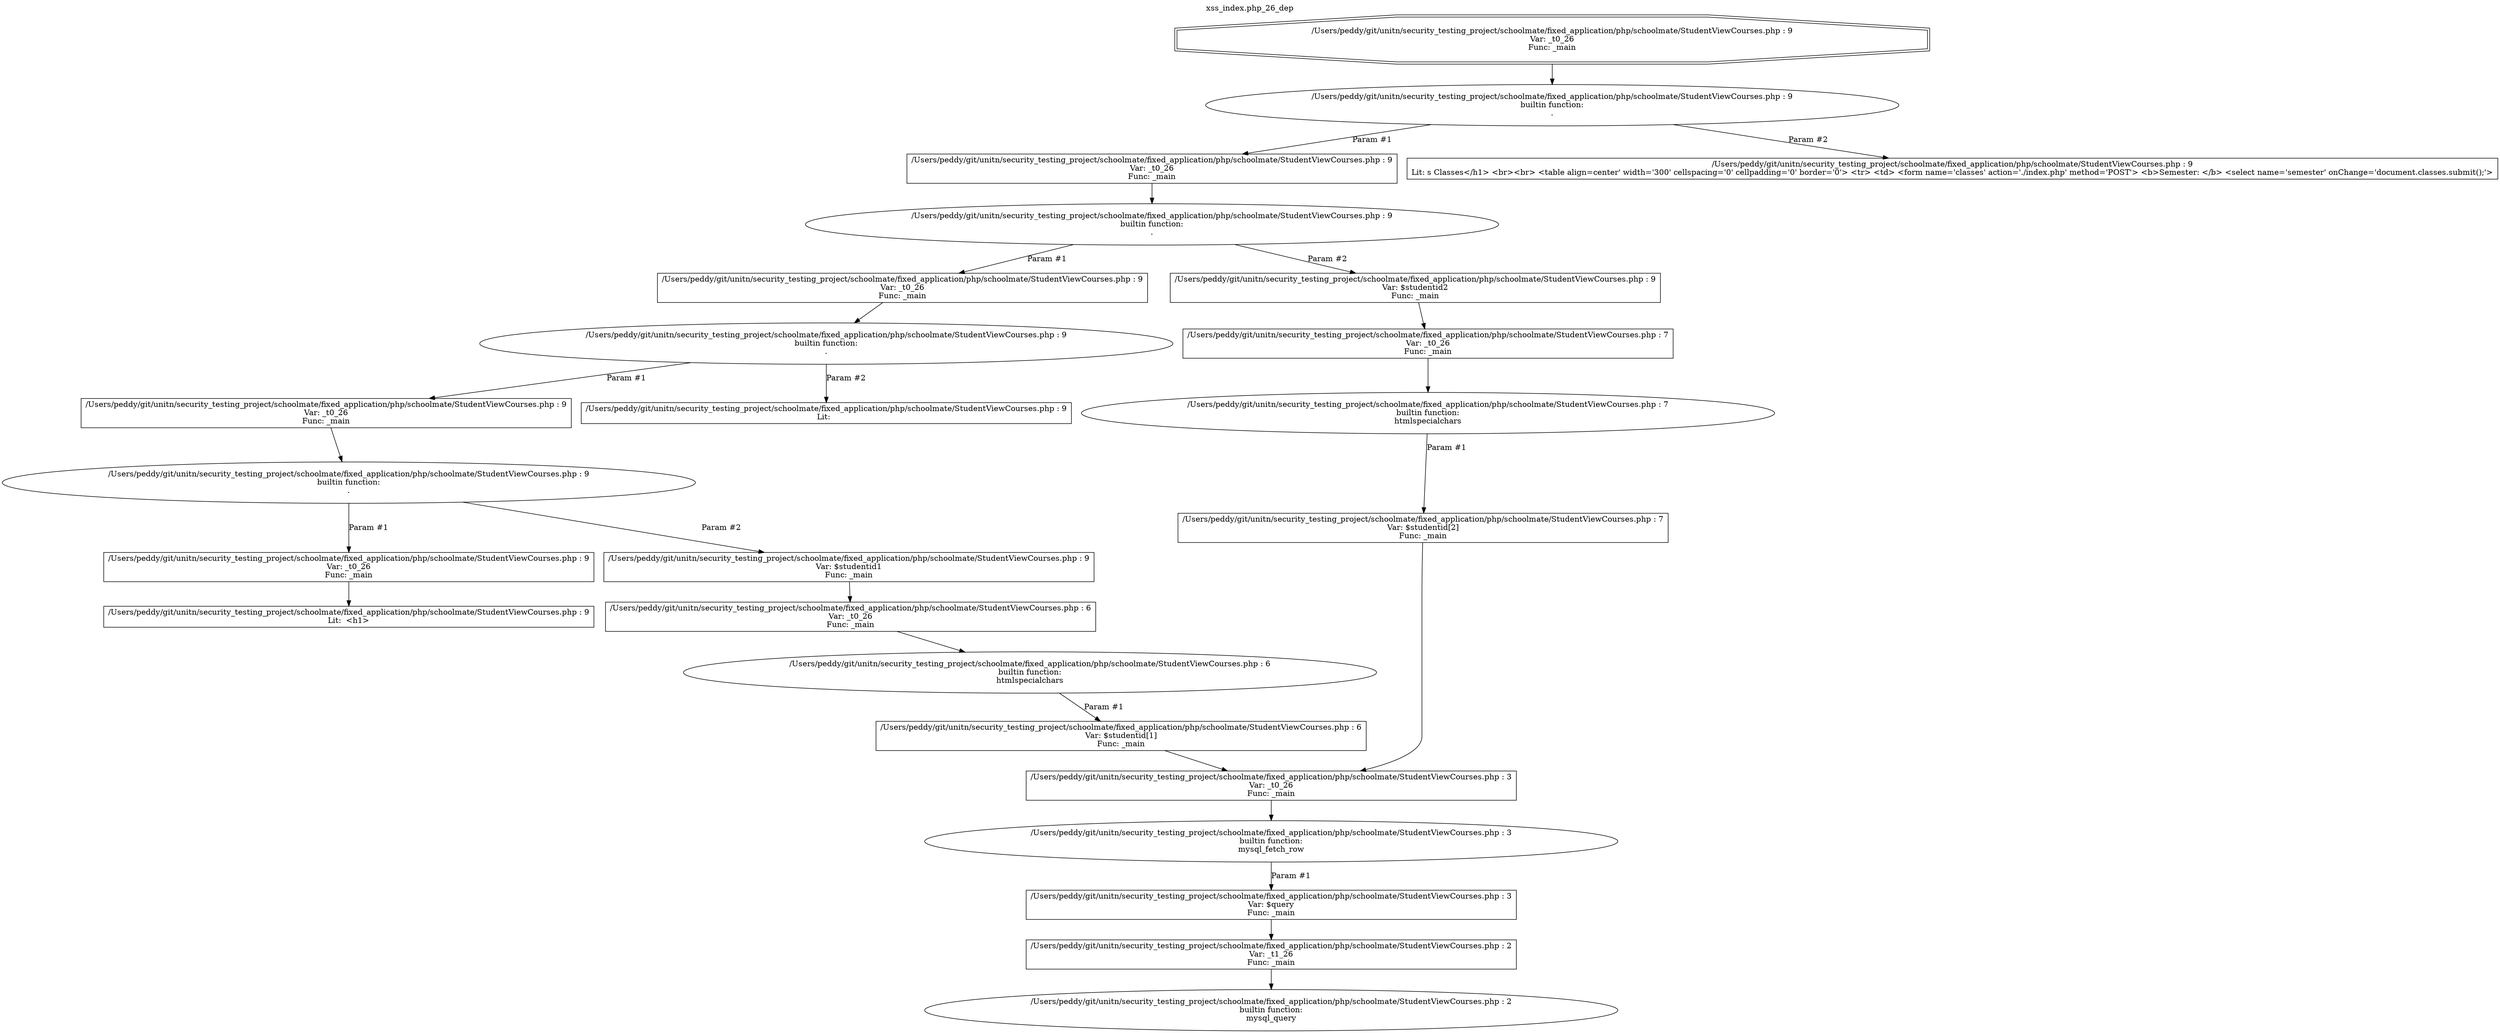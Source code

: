 digraph cfg {
  label="xss_index.php_26_dep";
  labelloc=t;
  n1 [shape=doubleoctagon, label="/Users/peddy/git/unitn/security_testing_project/schoolmate/fixed_application/php/schoolmate/StudentViewCourses.php : 9\nVar: _t0_26\nFunc: _main\n"];
  n2 [shape=ellipse, label="/Users/peddy/git/unitn/security_testing_project/schoolmate/fixed_application/php/schoolmate/StudentViewCourses.php : 9\nbuiltin function:\n.\n"];
  n3 [shape=box, label="/Users/peddy/git/unitn/security_testing_project/schoolmate/fixed_application/php/schoolmate/StudentViewCourses.php : 9\nVar: _t0_26\nFunc: _main\n"];
  n4 [shape=ellipse, label="/Users/peddy/git/unitn/security_testing_project/schoolmate/fixed_application/php/schoolmate/StudentViewCourses.php : 9\nbuiltin function:\n.\n"];
  n5 [shape=box, label="/Users/peddy/git/unitn/security_testing_project/schoolmate/fixed_application/php/schoolmate/StudentViewCourses.php : 9\nVar: _t0_26\nFunc: _main\n"];
  n6 [shape=ellipse, label="/Users/peddy/git/unitn/security_testing_project/schoolmate/fixed_application/php/schoolmate/StudentViewCourses.php : 9\nbuiltin function:\n.\n"];
  n7 [shape=box, label="/Users/peddy/git/unitn/security_testing_project/schoolmate/fixed_application/php/schoolmate/StudentViewCourses.php : 9\nVar: _t0_26\nFunc: _main\n"];
  n8 [shape=ellipse, label="/Users/peddy/git/unitn/security_testing_project/schoolmate/fixed_application/php/schoolmate/StudentViewCourses.php : 9\nbuiltin function:\n.\n"];
  n9 [shape=box, label="/Users/peddy/git/unitn/security_testing_project/schoolmate/fixed_application/php/schoolmate/StudentViewCourses.php : 9\nVar: _t0_26\nFunc: _main\n"];
  n10 [shape=box, label="/Users/peddy/git/unitn/security_testing_project/schoolmate/fixed_application/php/schoolmate/StudentViewCourses.php : 9\nLit:  <h1>\n"];
  n11 [shape=box, label="/Users/peddy/git/unitn/security_testing_project/schoolmate/fixed_application/php/schoolmate/StudentViewCourses.php : 9\nVar: $studentid1\nFunc: _main\n"];
  n12 [shape=box, label="/Users/peddy/git/unitn/security_testing_project/schoolmate/fixed_application/php/schoolmate/StudentViewCourses.php : 6\nVar: _t0_26\nFunc: _main\n"];
  n13 [shape=ellipse, label="/Users/peddy/git/unitn/security_testing_project/schoolmate/fixed_application/php/schoolmate/StudentViewCourses.php : 6\nbuiltin function:\nhtmlspecialchars\n"];
  n14 [shape=box, label="/Users/peddy/git/unitn/security_testing_project/schoolmate/fixed_application/php/schoolmate/StudentViewCourses.php : 6\nVar: $studentid[1]\nFunc: _main\n"];
  n15 [shape=box, label="/Users/peddy/git/unitn/security_testing_project/schoolmate/fixed_application/php/schoolmate/StudentViewCourses.php : 3\nVar: _t0_26\nFunc: _main\n"];
  n16 [shape=ellipse, label="/Users/peddy/git/unitn/security_testing_project/schoolmate/fixed_application/php/schoolmate/StudentViewCourses.php : 3\nbuiltin function:\nmysql_fetch_row\n"];
  n17 [shape=box, label="/Users/peddy/git/unitn/security_testing_project/schoolmate/fixed_application/php/schoolmate/StudentViewCourses.php : 3\nVar: $query\nFunc: _main\n"];
  n18 [shape=box, label="/Users/peddy/git/unitn/security_testing_project/schoolmate/fixed_application/php/schoolmate/StudentViewCourses.php : 2\nVar: _t1_26\nFunc: _main\n"];
  n19 [shape=ellipse, label="/Users/peddy/git/unitn/security_testing_project/schoolmate/fixed_application/php/schoolmate/StudentViewCourses.php : 2\nbuiltin function:\nmysql_query\n"];
  n20 [shape=box, label="/Users/peddy/git/unitn/security_testing_project/schoolmate/fixed_application/php/schoolmate/StudentViewCourses.php : 9\nLit:  \n"];
  n21 [shape=box, label="/Users/peddy/git/unitn/security_testing_project/schoolmate/fixed_application/php/schoolmate/StudentViewCourses.php : 9\nVar: $studentid2\nFunc: _main\n"];
  n22 [shape=box, label="/Users/peddy/git/unitn/security_testing_project/schoolmate/fixed_application/php/schoolmate/StudentViewCourses.php : 7\nVar: _t0_26\nFunc: _main\n"];
  n23 [shape=ellipse, label="/Users/peddy/git/unitn/security_testing_project/schoolmate/fixed_application/php/schoolmate/StudentViewCourses.php : 7\nbuiltin function:\nhtmlspecialchars\n"];
  n24 [shape=box, label="/Users/peddy/git/unitn/security_testing_project/schoolmate/fixed_application/php/schoolmate/StudentViewCourses.php : 7\nVar: $studentid[2]\nFunc: _main\n"];
  n25 [shape=box, label="/Users/peddy/git/unitn/security_testing_project/schoolmate/fixed_application/php/schoolmate/StudentViewCourses.php : 9\nLit: s Classes</h1> <br><br> <table align=center' width='300' cellspacing='0' cellpadding='0' border='0'> <tr> <td> <form name='classes' action='./index.php' method='POST'> <b>Semester: </b> <select name='semester' onChange='document.classes.submit();'>\n"];
  n1 -> n2;
  n3 -> n4;
  n5 -> n6;
  n7 -> n8;
  n9 -> n10;
  n8 -> n9[label="Param #1"];
  n8 -> n11[label="Param #2"];
  n12 -> n13;
  n15 -> n16;
  n18 -> n19;
  n17 -> n18;
  n16 -> n17[label="Param #1"];
  n14 -> n15;
  n13 -> n14[label="Param #1"];
  n11 -> n12;
  n6 -> n7[label="Param #1"];
  n6 -> n20[label="Param #2"];
  n4 -> n5[label="Param #1"];
  n4 -> n21[label="Param #2"];
  n22 -> n23;
  n24 -> n15;
  n23 -> n24[label="Param #1"];
  n21 -> n22;
  n2 -> n3[label="Param #1"];
  n2 -> n25[label="Param #2"];
}
